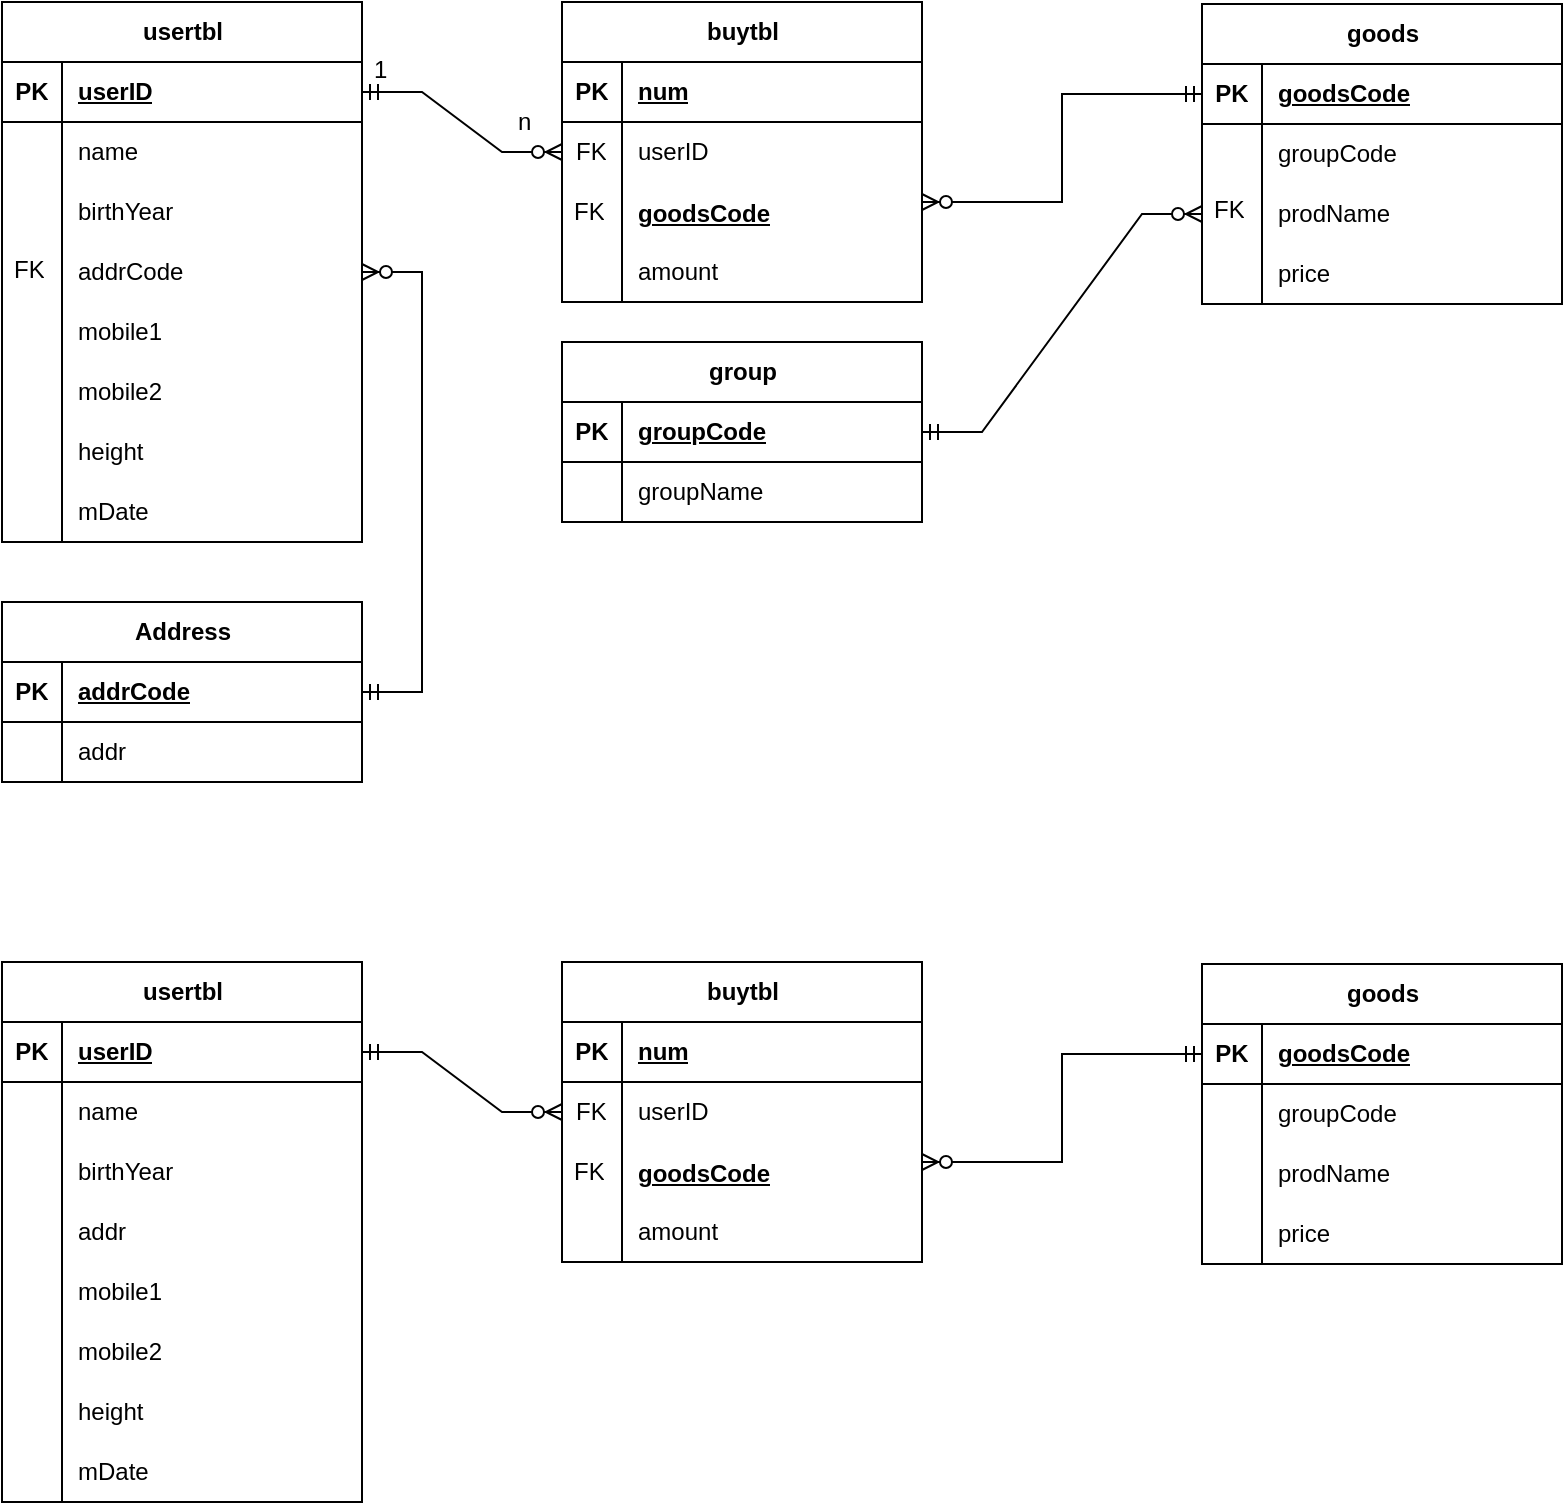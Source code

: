 <mxfile version="21.0.4" type="device"><diagram id="R2lEEEUBdFMjLlhIrx00" name="Page-1"><mxGraphModel dx="1434" dy="731" grid="1" gridSize="10" guides="1" tooltips="1" connect="1" arrows="1" fold="1" page="1" pageScale="1" pageWidth="850" pageHeight="1100" math="0" shadow="0" extFonts="Permanent Marker^https://fonts.googleapis.com/css?family=Permanent+Marker"><root><mxCell id="0"/><mxCell id="1" parent="0"/><mxCell id="kK56X9tcq0M-gQsdjDuc-1" value="usertbl" style="shape=table;startSize=30;container=1;collapsible=1;childLayout=tableLayout;fixedRows=1;rowLines=0;fontStyle=1;align=center;resizeLast=1;html=1;" parent="1" vertex="1"><mxGeometry x="350" y="110" width="180" height="270" as="geometry"/></mxCell><mxCell id="kK56X9tcq0M-gQsdjDuc-2" value="" style="shape=tableRow;horizontal=0;startSize=0;swimlaneHead=0;swimlaneBody=0;fillColor=none;collapsible=0;dropTarget=0;points=[[0,0.5],[1,0.5]];portConstraint=eastwest;top=0;left=0;right=0;bottom=1;" parent="kK56X9tcq0M-gQsdjDuc-1" vertex="1"><mxGeometry y="30" width="180" height="30" as="geometry"/></mxCell><mxCell id="kK56X9tcq0M-gQsdjDuc-3" value="PK" style="shape=partialRectangle;connectable=0;fillColor=none;top=0;left=0;bottom=0;right=0;fontStyle=1;overflow=hidden;whiteSpace=wrap;html=1;" parent="kK56X9tcq0M-gQsdjDuc-2" vertex="1"><mxGeometry width="30" height="30" as="geometry"><mxRectangle width="30" height="30" as="alternateBounds"/></mxGeometry></mxCell><mxCell id="kK56X9tcq0M-gQsdjDuc-4" value="userID" style="shape=partialRectangle;connectable=0;fillColor=none;top=0;left=0;bottom=0;right=0;align=left;spacingLeft=6;fontStyle=5;overflow=hidden;whiteSpace=wrap;html=1;" parent="kK56X9tcq0M-gQsdjDuc-2" vertex="1"><mxGeometry x="30" width="150" height="30" as="geometry"><mxRectangle width="150" height="30" as="alternateBounds"/></mxGeometry></mxCell><mxCell id="kK56X9tcq0M-gQsdjDuc-5" value="" style="shape=tableRow;horizontal=0;startSize=0;swimlaneHead=0;swimlaneBody=0;fillColor=none;collapsible=0;dropTarget=0;points=[[0,0.5],[1,0.5]];portConstraint=eastwest;top=0;left=0;right=0;bottom=0;" parent="kK56X9tcq0M-gQsdjDuc-1" vertex="1"><mxGeometry y="60" width="180" height="30" as="geometry"/></mxCell><mxCell id="kK56X9tcq0M-gQsdjDuc-6" value="" style="shape=partialRectangle;connectable=0;fillColor=none;top=0;left=0;bottom=0;right=0;editable=1;overflow=hidden;whiteSpace=wrap;html=1;" parent="kK56X9tcq0M-gQsdjDuc-5" vertex="1"><mxGeometry width="30" height="30" as="geometry"><mxRectangle width="30" height="30" as="alternateBounds"/></mxGeometry></mxCell><mxCell id="kK56X9tcq0M-gQsdjDuc-7" value="name" style="shape=partialRectangle;connectable=0;fillColor=none;top=0;left=0;bottom=0;right=0;align=left;spacingLeft=6;overflow=hidden;whiteSpace=wrap;html=1;" parent="kK56X9tcq0M-gQsdjDuc-5" vertex="1"><mxGeometry x="30" width="150" height="30" as="geometry"><mxRectangle width="150" height="30" as="alternateBounds"/></mxGeometry></mxCell><mxCell id="kK56X9tcq0M-gQsdjDuc-8" value="" style="shape=tableRow;horizontal=0;startSize=0;swimlaneHead=0;swimlaneBody=0;fillColor=none;collapsible=0;dropTarget=0;points=[[0,0.5],[1,0.5]];portConstraint=eastwest;top=0;left=0;right=0;bottom=0;" parent="kK56X9tcq0M-gQsdjDuc-1" vertex="1"><mxGeometry y="90" width="180" height="30" as="geometry"/></mxCell><mxCell id="kK56X9tcq0M-gQsdjDuc-9" value="" style="shape=partialRectangle;connectable=0;fillColor=none;top=0;left=0;bottom=0;right=0;editable=1;overflow=hidden;whiteSpace=wrap;html=1;" parent="kK56X9tcq0M-gQsdjDuc-8" vertex="1"><mxGeometry width="30" height="30" as="geometry"><mxRectangle width="30" height="30" as="alternateBounds"/></mxGeometry></mxCell><mxCell id="kK56X9tcq0M-gQsdjDuc-10" value="birthYear" style="shape=partialRectangle;connectable=0;fillColor=none;top=0;left=0;bottom=0;right=0;align=left;spacingLeft=6;overflow=hidden;whiteSpace=wrap;html=1;" parent="kK56X9tcq0M-gQsdjDuc-8" vertex="1"><mxGeometry x="30" width="150" height="30" as="geometry"><mxRectangle width="150" height="30" as="alternateBounds"/></mxGeometry></mxCell><mxCell id="kK56X9tcq0M-gQsdjDuc-11" value="" style="shape=tableRow;horizontal=0;startSize=0;swimlaneHead=0;swimlaneBody=0;fillColor=none;collapsible=0;dropTarget=0;points=[[0,0.5],[1,0.5]];portConstraint=eastwest;top=0;left=0;right=0;bottom=0;" parent="kK56X9tcq0M-gQsdjDuc-1" vertex="1"><mxGeometry y="120" width="180" height="30" as="geometry"/></mxCell><mxCell id="kK56X9tcq0M-gQsdjDuc-12" value="" style="shape=partialRectangle;connectable=0;fillColor=none;top=0;left=0;bottom=0;right=0;editable=1;overflow=hidden;whiteSpace=wrap;html=1;" parent="kK56X9tcq0M-gQsdjDuc-11" vertex="1"><mxGeometry width="30" height="30" as="geometry"><mxRectangle width="30" height="30" as="alternateBounds"/></mxGeometry></mxCell><mxCell id="kK56X9tcq0M-gQsdjDuc-13" value="addrCode" style="shape=partialRectangle;connectable=0;fillColor=none;top=0;left=0;bottom=0;right=0;align=left;spacingLeft=6;overflow=hidden;whiteSpace=wrap;html=1;" parent="kK56X9tcq0M-gQsdjDuc-11" vertex="1"><mxGeometry x="30" width="150" height="30" as="geometry"><mxRectangle width="150" height="30" as="alternateBounds"/></mxGeometry></mxCell><mxCell id="kK56X9tcq0M-gQsdjDuc-14" value="" style="shape=tableRow;horizontal=0;startSize=0;swimlaneHead=0;swimlaneBody=0;fillColor=none;collapsible=0;dropTarget=0;points=[[0,0.5],[1,0.5]];portConstraint=eastwest;top=0;left=0;right=0;bottom=0;" parent="kK56X9tcq0M-gQsdjDuc-1" vertex="1"><mxGeometry y="150" width="180" height="30" as="geometry"/></mxCell><mxCell id="kK56X9tcq0M-gQsdjDuc-15" value="" style="shape=partialRectangle;connectable=0;fillColor=none;top=0;left=0;bottom=0;right=0;editable=1;overflow=hidden;whiteSpace=wrap;html=1;" parent="kK56X9tcq0M-gQsdjDuc-14" vertex="1"><mxGeometry width="30" height="30" as="geometry"><mxRectangle width="30" height="30" as="alternateBounds"/></mxGeometry></mxCell><mxCell id="kK56X9tcq0M-gQsdjDuc-16" value="mobile1" style="shape=partialRectangle;connectable=0;fillColor=none;top=0;left=0;bottom=0;right=0;align=left;spacingLeft=6;overflow=hidden;whiteSpace=wrap;html=1;" parent="kK56X9tcq0M-gQsdjDuc-14" vertex="1"><mxGeometry x="30" width="150" height="30" as="geometry"><mxRectangle width="150" height="30" as="alternateBounds"/></mxGeometry></mxCell><mxCell id="kK56X9tcq0M-gQsdjDuc-17" value="" style="shape=tableRow;horizontal=0;startSize=0;swimlaneHead=0;swimlaneBody=0;fillColor=none;collapsible=0;dropTarget=0;points=[[0,0.5],[1,0.5]];portConstraint=eastwest;top=0;left=0;right=0;bottom=0;" parent="kK56X9tcq0M-gQsdjDuc-1" vertex="1"><mxGeometry y="180" width="180" height="30" as="geometry"/></mxCell><mxCell id="kK56X9tcq0M-gQsdjDuc-18" value="" style="shape=partialRectangle;connectable=0;fillColor=none;top=0;left=0;bottom=0;right=0;editable=1;overflow=hidden;whiteSpace=wrap;html=1;" parent="kK56X9tcq0M-gQsdjDuc-17" vertex="1"><mxGeometry width="30" height="30" as="geometry"><mxRectangle width="30" height="30" as="alternateBounds"/></mxGeometry></mxCell><mxCell id="kK56X9tcq0M-gQsdjDuc-19" value="mobile2" style="shape=partialRectangle;connectable=0;fillColor=none;top=0;left=0;bottom=0;right=0;align=left;spacingLeft=6;overflow=hidden;whiteSpace=wrap;html=1;" parent="kK56X9tcq0M-gQsdjDuc-17" vertex="1"><mxGeometry x="30" width="150" height="30" as="geometry"><mxRectangle width="150" height="30" as="alternateBounds"/></mxGeometry></mxCell><mxCell id="kK56X9tcq0M-gQsdjDuc-20" value="" style="shape=tableRow;horizontal=0;startSize=0;swimlaneHead=0;swimlaneBody=0;fillColor=none;collapsible=0;dropTarget=0;points=[[0,0.5],[1,0.5]];portConstraint=eastwest;top=0;left=0;right=0;bottom=0;" parent="kK56X9tcq0M-gQsdjDuc-1" vertex="1"><mxGeometry y="210" width="180" height="30" as="geometry"/></mxCell><mxCell id="kK56X9tcq0M-gQsdjDuc-21" value="" style="shape=partialRectangle;connectable=0;fillColor=none;top=0;left=0;bottom=0;right=0;editable=1;overflow=hidden;whiteSpace=wrap;html=1;" parent="kK56X9tcq0M-gQsdjDuc-20" vertex="1"><mxGeometry width="30" height="30" as="geometry"><mxRectangle width="30" height="30" as="alternateBounds"/></mxGeometry></mxCell><mxCell id="kK56X9tcq0M-gQsdjDuc-22" value="height" style="shape=partialRectangle;connectable=0;fillColor=none;top=0;left=0;bottom=0;right=0;align=left;spacingLeft=6;overflow=hidden;whiteSpace=wrap;html=1;" parent="kK56X9tcq0M-gQsdjDuc-20" vertex="1"><mxGeometry x="30" width="150" height="30" as="geometry"><mxRectangle width="150" height="30" as="alternateBounds"/></mxGeometry></mxCell><mxCell id="kK56X9tcq0M-gQsdjDuc-23" value="" style="shape=tableRow;horizontal=0;startSize=0;swimlaneHead=0;swimlaneBody=0;fillColor=none;collapsible=0;dropTarget=0;points=[[0,0.5],[1,0.5]];portConstraint=eastwest;top=0;left=0;right=0;bottom=0;" parent="kK56X9tcq0M-gQsdjDuc-1" vertex="1"><mxGeometry y="240" width="180" height="30" as="geometry"/></mxCell><mxCell id="kK56X9tcq0M-gQsdjDuc-24" value="" style="shape=partialRectangle;connectable=0;fillColor=none;top=0;left=0;bottom=0;right=0;editable=1;overflow=hidden;whiteSpace=wrap;html=1;" parent="kK56X9tcq0M-gQsdjDuc-23" vertex="1"><mxGeometry width="30" height="30" as="geometry"><mxRectangle width="30" height="30" as="alternateBounds"/></mxGeometry></mxCell><mxCell id="kK56X9tcq0M-gQsdjDuc-25" value="mDate" style="shape=partialRectangle;connectable=0;fillColor=none;top=0;left=0;bottom=0;right=0;align=left;spacingLeft=6;overflow=hidden;whiteSpace=wrap;html=1;" parent="kK56X9tcq0M-gQsdjDuc-23" vertex="1"><mxGeometry x="30" width="150" height="30" as="geometry"><mxRectangle width="150" height="30" as="alternateBounds"/></mxGeometry></mxCell><mxCell id="kK56X9tcq0M-gQsdjDuc-26" value="buytbl" style="shape=table;startSize=30;container=1;collapsible=1;childLayout=tableLayout;fixedRows=1;rowLines=0;fontStyle=1;align=center;resizeLast=1;html=1;" parent="1" vertex="1"><mxGeometry x="630" y="110" width="180" height="150" as="geometry"/></mxCell><mxCell id="kK56X9tcq0M-gQsdjDuc-27" value="" style="shape=tableRow;horizontal=0;startSize=0;swimlaneHead=0;swimlaneBody=0;fillColor=none;collapsible=0;dropTarget=0;points=[[0,0.5],[1,0.5]];portConstraint=eastwest;top=0;left=0;right=0;bottom=1;" parent="kK56X9tcq0M-gQsdjDuc-26" vertex="1"><mxGeometry y="30" width="180" height="30" as="geometry"/></mxCell><mxCell id="kK56X9tcq0M-gQsdjDuc-28" value="PK" style="shape=partialRectangle;connectable=0;fillColor=none;top=0;left=0;bottom=0;right=0;fontStyle=1;overflow=hidden;whiteSpace=wrap;html=1;" parent="kK56X9tcq0M-gQsdjDuc-27" vertex="1"><mxGeometry width="30" height="30" as="geometry"><mxRectangle width="30" height="30" as="alternateBounds"/></mxGeometry></mxCell><mxCell id="kK56X9tcq0M-gQsdjDuc-29" value="num" style="shape=partialRectangle;connectable=0;fillColor=none;top=0;left=0;bottom=0;right=0;align=left;spacingLeft=6;fontStyle=5;overflow=hidden;whiteSpace=wrap;html=1;" parent="kK56X9tcq0M-gQsdjDuc-27" vertex="1"><mxGeometry x="30" width="150" height="30" as="geometry"><mxRectangle width="150" height="30" as="alternateBounds"/></mxGeometry></mxCell><mxCell id="kK56X9tcq0M-gQsdjDuc-30" value="" style="shape=tableRow;horizontal=0;startSize=0;swimlaneHead=0;swimlaneBody=0;fillColor=none;collapsible=0;dropTarget=0;points=[[0,0.5],[1,0.5]];portConstraint=eastwest;top=0;left=0;right=0;bottom=0;" parent="kK56X9tcq0M-gQsdjDuc-26" vertex="1"><mxGeometry y="60" width="180" height="30" as="geometry"/></mxCell><mxCell id="kK56X9tcq0M-gQsdjDuc-31" value="" style="shape=partialRectangle;connectable=0;fillColor=none;top=0;left=0;bottom=0;right=0;editable=1;overflow=hidden;whiteSpace=wrap;html=1;" parent="kK56X9tcq0M-gQsdjDuc-30" vertex="1"><mxGeometry width="30" height="30" as="geometry"><mxRectangle width="30" height="30" as="alternateBounds"/></mxGeometry></mxCell><mxCell id="kK56X9tcq0M-gQsdjDuc-32" value="userID" style="shape=partialRectangle;connectable=0;fillColor=none;top=0;left=0;bottom=0;right=0;align=left;spacingLeft=6;overflow=hidden;whiteSpace=wrap;html=1;" parent="kK56X9tcq0M-gQsdjDuc-30" vertex="1"><mxGeometry x="30" width="150" height="30" as="geometry"><mxRectangle width="150" height="30" as="alternateBounds"/></mxGeometry></mxCell><mxCell id="kK56X9tcq0M-gQsdjDuc-33" value="" style="shape=tableRow;horizontal=0;startSize=0;swimlaneHead=0;swimlaneBody=0;fillColor=none;collapsible=0;dropTarget=0;points=[[0,0.5],[1,0.5]];portConstraint=eastwest;top=0;left=0;right=0;bottom=0;" parent="kK56X9tcq0M-gQsdjDuc-26" vertex="1"><mxGeometry y="90" width="180" height="30" as="geometry"/></mxCell><mxCell id="kK56X9tcq0M-gQsdjDuc-34" value="" style="shape=partialRectangle;connectable=0;fillColor=none;top=0;left=0;bottom=0;right=0;editable=1;overflow=hidden;whiteSpace=wrap;html=1;" parent="kK56X9tcq0M-gQsdjDuc-33" vertex="1"><mxGeometry width="30" height="30" as="geometry"><mxRectangle width="30" height="30" as="alternateBounds"/></mxGeometry></mxCell><mxCell id="kK56X9tcq0M-gQsdjDuc-35" value="" style="shape=partialRectangle;connectable=0;fillColor=none;top=0;left=0;bottom=0;right=0;align=left;spacingLeft=6;overflow=hidden;whiteSpace=wrap;html=1;" parent="kK56X9tcq0M-gQsdjDuc-33" vertex="1"><mxGeometry x="30" width="150" height="30" as="geometry"><mxRectangle width="150" height="30" as="alternateBounds"/></mxGeometry></mxCell><mxCell id="kK56X9tcq0M-gQsdjDuc-42" value="" style="shape=tableRow;horizontal=0;startSize=0;swimlaneHead=0;swimlaneBody=0;fillColor=none;collapsible=0;dropTarget=0;points=[[0,0.5],[1,0.5]];portConstraint=eastwest;top=0;left=0;right=0;bottom=0;" parent="kK56X9tcq0M-gQsdjDuc-26" vertex="1"><mxGeometry y="120" width="180" height="30" as="geometry"/></mxCell><mxCell id="kK56X9tcq0M-gQsdjDuc-43" value="" style="shape=partialRectangle;connectable=0;fillColor=none;top=0;left=0;bottom=0;right=0;editable=1;overflow=hidden;whiteSpace=wrap;html=1;" parent="kK56X9tcq0M-gQsdjDuc-42" vertex="1"><mxGeometry width="30" height="30" as="geometry"><mxRectangle width="30" height="30" as="alternateBounds"/></mxGeometry></mxCell><mxCell id="kK56X9tcq0M-gQsdjDuc-44" value="amount" style="shape=partialRectangle;connectable=0;fillColor=none;top=0;left=0;bottom=0;right=0;align=left;spacingLeft=6;overflow=hidden;whiteSpace=wrap;html=1;" parent="kK56X9tcq0M-gQsdjDuc-42" vertex="1"><mxGeometry x="30" width="150" height="30" as="geometry"><mxRectangle width="150" height="30" as="alternateBounds"/></mxGeometry></mxCell><mxCell id="kK56X9tcq0M-gQsdjDuc-46" value="FK" style="text;strokeColor=none;fillColor=none;spacingLeft=4;spacingRight=4;overflow=hidden;rotatable=0;points=[[0,0.5],[1,0.5]];portConstraint=eastwest;fontSize=12;whiteSpace=wrap;html=1;" parent="1" vertex="1"><mxGeometry x="631" y="171" width="30" height="30" as="geometry"/></mxCell><mxCell id="kK56X9tcq0M-gQsdjDuc-47" value="" style="edgeStyle=entityRelationEdgeStyle;fontSize=12;html=1;endArrow=ERzeroToMany;startArrow=ERmandOne;rounded=0;exitX=1;exitY=0.5;exitDx=0;exitDy=0;entryX=0;entryY=0.5;entryDx=0;entryDy=0;" parent="1" source="kK56X9tcq0M-gQsdjDuc-2" target="kK56X9tcq0M-gQsdjDuc-30" edge="1"><mxGeometry width="100" height="100" relative="1" as="geometry"><mxPoint x="640" y="440" as="sourcePoint"/><mxPoint x="740" y="340" as="targetPoint"/></mxGeometry></mxCell><mxCell id="kK56X9tcq0M-gQsdjDuc-48" value="1" style="text;strokeColor=none;fillColor=none;spacingLeft=4;spacingRight=4;overflow=hidden;rotatable=0;points=[[0,0.5],[1,0.5]];portConstraint=eastwest;fontSize=12;whiteSpace=wrap;html=1;" parent="1" vertex="1"><mxGeometry x="530" y="130" width="40" height="30" as="geometry"/></mxCell><mxCell id="kK56X9tcq0M-gQsdjDuc-49" value="n" style="text;strokeColor=none;fillColor=none;spacingLeft=4;spacingRight=4;overflow=hidden;rotatable=0;points=[[0,0.5],[1,0.5]];portConstraint=eastwest;fontSize=12;whiteSpace=wrap;html=1;" parent="1" vertex="1"><mxGeometry x="602" y="156" width="23" height="34" as="geometry"/></mxCell><mxCell id="kK56X9tcq0M-gQsdjDuc-53" value="goods" style="shape=table;startSize=30;container=1;collapsible=1;childLayout=tableLayout;fixedRows=1;rowLines=0;fontStyle=1;align=center;resizeLast=1;html=1;" parent="1" vertex="1"><mxGeometry x="950" y="111" width="180" height="150" as="geometry"/></mxCell><mxCell id="kK56X9tcq0M-gQsdjDuc-54" value="" style="shape=tableRow;horizontal=0;startSize=0;swimlaneHead=0;swimlaneBody=0;fillColor=none;collapsible=0;dropTarget=0;points=[[0,0.5],[1,0.5]];portConstraint=eastwest;top=0;left=0;right=0;bottom=1;" parent="kK56X9tcq0M-gQsdjDuc-53" vertex="1"><mxGeometry y="30" width="180" height="30" as="geometry"/></mxCell><mxCell id="kK56X9tcq0M-gQsdjDuc-55" value="PK" style="shape=partialRectangle;connectable=0;fillColor=none;top=0;left=0;bottom=0;right=0;fontStyle=1;overflow=hidden;whiteSpace=wrap;html=1;" parent="kK56X9tcq0M-gQsdjDuc-54" vertex="1"><mxGeometry width="30" height="30" as="geometry"><mxRectangle width="30" height="30" as="alternateBounds"/></mxGeometry></mxCell><mxCell id="kK56X9tcq0M-gQsdjDuc-56" value="goodsCode" style="shape=partialRectangle;connectable=0;fillColor=none;top=0;left=0;bottom=0;right=0;align=left;spacingLeft=6;fontStyle=5;overflow=hidden;whiteSpace=wrap;html=1;" parent="kK56X9tcq0M-gQsdjDuc-54" vertex="1"><mxGeometry x="30" width="150" height="30" as="geometry"><mxRectangle width="150" height="30" as="alternateBounds"/></mxGeometry></mxCell><mxCell id="kK56X9tcq0M-gQsdjDuc-57" value="" style="shape=tableRow;horizontal=0;startSize=0;swimlaneHead=0;swimlaneBody=0;fillColor=none;collapsible=0;dropTarget=0;points=[[0,0.5],[1,0.5]];portConstraint=eastwest;top=0;left=0;right=0;bottom=0;" parent="kK56X9tcq0M-gQsdjDuc-53" vertex="1"><mxGeometry y="60" width="180" height="30" as="geometry"/></mxCell><mxCell id="kK56X9tcq0M-gQsdjDuc-58" value="" style="shape=partialRectangle;connectable=0;fillColor=none;top=0;left=0;bottom=0;right=0;editable=1;overflow=hidden;whiteSpace=wrap;html=1;" parent="kK56X9tcq0M-gQsdjDuc-57" vertex="1"><mxGeometry width="30" height="30" as="geometry"><mxRectangle width="30" height="30" as="alternateBounds"/></mxGeometry></mxCell><mxCell id="kK56X9tcq0M-gQsdjDuc-59" value="groupCode" style="shape=partialRectangle;connectable=0;fillColor=none;top=0;left=0;bottom=0;right=0;align=left;spacingLeft=6;overflow=hidden;whiteSpace=wrap;html=1;" parent="kK56X9tcq0M-gQsdjDuc-57" vertex="1"><mxGeometry x="30" width="150" height="30" as="geometry"><mxRectangle width="150" height="30" as="alternateBounds"/></mxGeometry></mxCell><mxCell id="kK56X9tcq0M-gQsdjDuc-60" value="" style="shape=tableRow;horizontal=0;startSize=0;swimlaneHead=0;swimlaneBody=0;fillColor=none;collapsible=0;dropTarget=0;points=[[0,0.5],[1,0.5]];portConstraint=eastwest;top=0;left=0;right=0;bottom=0;" parent="kK56X9tcq0M-gQsdjDuc-53" vertex="1"><mxGeometry y="90" width="180" height="30" as="geometry"/></mxCell><mxCell id="kK56X9tcq0M-gQsdjDuc-61" value="" style="shape=partialRectangle;connectable=0;fillColor=none;top=0;left=0;bottom=0;right=0;editable=1;overflow=hidden;whiteSpace=wrap;html=1;" parent="kK56X9tcq0M-gQsdjDuc-60" vertex="1"><mxGeometry width="30" height="30" as="geometry"><mxRectangle width="30" height="30" as="alternateBounds"/></mxGeometry></mxCell><mxCell id="kK56X9tcq0M-gQsdjDuc-62" value="prodName" style="shape=partialRectangle;connectable=0;fillColor=none;top=0;left=0;bottom=0;right=0;align=left;spacingLeft=6;overflow=hidden;whiteSpace=wrap;html=1;" parent="kK56X9tcq0M-gQsdjDuc-60" vertex="1"><mxGeometry x="30" width="150" height="30" as="geometry"><mxRectangle width="150" height="30" as="alternateBounds"/></mxGeometry></mxCell><mxCell id="kK56X9tcq0M-gQsdjDuc-63" value="" style="shape=tableRow;horizontal=0;startSize=0;swimlaneHead=0;swimlaneBody=0;fillColor=none;collapsible=0;dropTarget=0;points=[[0,0.5],[1,0.5]];portConstraint=eastwest;top=0;left=0;right=0;bottom=0;" parent="kK56X9tcq0M-gQsdjDuc-53" vertex="1"><mxGeometry y="120" width="180" height="30" as="geometry"/></mxCell><mxCell id="kK56X9tcq0M-gQsdjDuc-64" value="" style="shape=partialRectangle;connectable=0;fillColor=none;top=0;left=0;bottom=0;right=0;editable=1;overflow=hidden;whiteSpace=wrap;html=1;" parent="kK56X9tcq0M-gQsdjDuc-63" vertex="1"><mxGeometry width="30" height="30" as="geometry"><mxRectangle width="30" height="30" as="alternateBounds"/></mxGeometry></mxCell><mxCell id="kK56X9tcq0M-gQsdjDuc-65" value="price" style="shape=partialRectangle;connectable=0;fillColor=none;top=0;left=0;bottom=0;right=0;align=left;spacingLeft=6;overflow=hidden;whiteSpace=wrap;html=1;" parent="kK56X9tcq0M-gQsdjDuc-63" vertex="1"><mxGeometry x="30" width="150" height="30" as="geometry"><mxRectangle width="150" height="30" as="alternateBounds"/></mxGeometry></mxCell><mxCell id="kK56X9tcq0M-gQsdjDuc-66" value="goodsCode" style="shape=partialRectangle;connectable=0;fillColor=none;top=0;left=0;bottom=0;right=0;align=left;spacingLeft=6;fontStyle=5;overflow=hidden;whiteSpace=wrap;html=1;" parent="1" vertex="1"><mxGeometry x="660" y="201" width="150" height="30" as="geometry"><mxRectangle width="150" height="30" as="alternateBounds"/></mxGeometry></mxCell><mxCell id="kK56X9tcq0M-gQsdjDuc-67" value="FK" style="text;strokeColor=none;fillColor=none;spacingLeft=4;spacingRight=4;overflow=hidden;rotatable=0;points=[[0,0.5],[1,0.5]];portConstraint=eastwest;fontSize=12;whiteSpace=wrap;html=1;" parent="1" vertex="1"><mxGeometry x="630" y="201" width="30" height="30" as="geometry"/></mxCell><mxCell id="kK56X9tcq0M-gQsdjDuc-70" value="" style="edgeStyle=elbowEdgeStyle;fontSize=12;html=1;endArrow=ERzeroToMany;startArrow=ERmandOne;rounded=0;exitX=0;exitY=0.5;exitDx=0;exitDy=0;" parent="1" source="kK56X9tcq0M-gQsdjDuc-54" edge="1"><mxGeometry width="100" height="100" relative="1" as="geometry"><mxPoint x="730" y="380" as="sourcePoint"/><mxPoint x="810" y="210" as="targetPoint"/></mxGeometry></mxCell><mxCell id="kK56X9tcq0M-gQsdjDuc-71" value="group" style="shape=table;startSize=30;container=1;collapsible=1;childLayout=tableLayout;fixedRows=1;rowLines=0;fontStyle=1;align=center;resizeLast=1;html=1;" parent="1" vertex="1"><mxGeometry x="630" y="280" width="180" height="90" as="geometry"/></mxCell><mxCell id="kK56X9tcq0M-gQsdjDuc-72" value="" style="shape=tableRow;horizontal=0;startSize=0;swimlaneHead=0;swimlaneBody=0;fillColor=none;collapsible=0;dropTarget=0;points=[[0,0.5],[1,0.5]];portConstraint=eastwest;top=0;left=0;right=0;bottom=1;" parent="kK56X9tcq0M-gQsdjDuc-71" vertex="1"><mxGeometry y="30" width="180" height="30" as="geometry"/></mxCell><mxCell id="kK56X9tcq0M-gQsdjDuc-73" value="PK" style="shape=partialRectangle;connectable=0;fillColor=none;top=0;left=0;bottom=0;right=0;fontStyle=1;overflow=hidden;whiteSpace=wrap;html=1;" parent="kK56X9tcq0M-gQsdjDuc-72" vertex="1"><mxGeometry width="30" height="30" as="geometry"><mxRectangle width="30" height="30" as="alternateBounds"/></mxGeometry></mxCell><mxCell id="kK56X9tcq0M-gQsdjDuc-74" value="groupCode" style="shape=partialRectangle;connectable=0;fillColor=none;top=0;left=0;bottom=0;right=0;align=left;spacingLeft=6;fontStyle=5;overflow=hidden;whiteSpace=wrap;html=1;" parent="kK56X9tcq0M-gQsdjDuc-72" vertex="1"><mxGeometry x="30" width="150" height="30" as="geometry"><mxRectangle width="150" height="30" as="alternateBounds"/></mxGeometry></mxCell><mxCell id="kK56X9tcq0M-gQsdjDuc-75" value="" style="shape=tableRow;horizontal=0;startSize=0;swimlaneHead=0;swimlaneBody=0;fillColor=none;collapsible=0;dropTarget=0;points=[[0,0.5],[1,0.5]];portConstraint=eastwest;top=0;left=0;right=0;bottom=0;" parent="kK56X9tcq0M-gQsdjDuc-71" vertex="1"><mxGeometry y="60" width="180" height="30" as="geometry"/></mxCell><mxCell id="kK56X9tcq0M-gQsdjDuc-76" value="" style="shape=partialRectangle;connectable=0;fillColor=none;top=0;left=0;bottom=0;right=0;editable=1;overflow=hidden;whiteSpace=wrap;html=1;" parent="kK56X9tcq0M-gQsdjDuc-75" vertex="1"><mxGeometry width="30" height="30" as="geometry"><mxRectangle width="30" height="30" as="alternateBounds"/></mxGeometry></mxCell><mxCell id="kK56X9tcq0M-gQsdjDuc-77" value="groupName" style="shape=partialRectangle;connectable=0;fillColor=none;top=0;left=0;bottom=0;right=0;align=left;spacingLeft=6;overflow=hidden;whiteSpace=wrap;html=1;" parent="kK56X9tcq0M-gQsdjDuc-75" vertex="1"><mxGeometry x="30" width="150" height="30" as="geometry"><mxRectangle width="150" height="30" as="alternateBounds"/></mxGeometry></mxCell><mxCell id="kK56X9tcq0M-gQsdjDuc-86" value="" style="edgeStyle=entityRelationEdgeStyle;fontSize=12;html=1;endArrow=ERzeroToMany;startArrow=ERmandOne;rounded=0;" parent="1" source="kK56X9tcq0M-gQsdjDuc-72" target="kK56X9tcq0M-gQsdjDuc-60" edge="1"><mxGeometry width="100" height="100" relative="1" as="geometry"><mxPoint x="810" y="330" as="sourcePoint"/><mxPoint x="910" y="230" as="targetPoint"/></mxGeometry></mxCell><mxCell id="kK56X9tcq0M-gQsdjDuc-87" value="FK" style="text;strokeColor=none;fillColor=none;spacingLeft=4;spacingRight=4;overflow=hidden;rotatable=0;points=[[0,0.5],[1,0.5]];portConstraint=eastwest;fontSize=12;whiteSpace=wrap;html=1;" parent="1" vertex="1"><mxGeometry x="950" y="200" width="30" height="30" as="geometry"/></mxCell><mxCell id="kK56X9tcq0M-gQsdjDuc-88" value="Address" style="shape=table;startSize=30;container=1;collapsible=1;childLayout=tableLayout;fixedRows=1;rowLines=0;fontStyle=1;align=center;resizeLast=1;html=1;" parent="1" vertex="1"><mxGeometry x="350" y="410" width="180" height="90" as="geometry"/></mxCell><mxCell id="kK56X9tcq0M-gQsdjDuc-89" value="" style="shape=tableRow;horizontal=0;startSize=0;swimlaneHead=0;swimlaneBody=0;fillColor=none;collapsible=0;dropTarget=0;points=[[0,0.5],[1,0.5]];portConstraint=eastwest;top=0;left=0;right=0;bottom=1;" parent="kK56X9tcq0M-gQsdjDuc-88" vertex="1"><mxGeometry y="30" width="180" height="30" as="geometry"/></mxCell><mxCell id="kK56X9tcq0M-gQsdjDuc-90" value="PK" style="shape=partialRectangle;connectable=0;fillColor=none;top=0;left=0;bottom=0;right=0;fontStyle=1;overflow=hidden;whiteSpace=wrap;html=1;" parent="kK56X9tcq0M-gQsdjDuc-89" vertex="1"><mxGeometry width="30" height="30" as="geometry"><mxRectangle width="30" height="30" as="alternateBounds"/></mxGeometry></mxCell><mxCell id="kK56X9tcq0M-gQsdjDuc-91" value="addrCode" style="shape=partialRectangle;connectable=0;fillColor=none;top=0;left=0;bottom=0;right=0;align=left;spacingLeft=6;fontStyle=5;overflow=hidden;whiteSpace=wrap;html=1;" parent="kK56X9tcq0M-gQsdjDuc-89" vertex="1"><mxGeometry x="30" width="150" height="30" as="geometry"><mxRectangle width="150" height="30" as="alternateBounds"/></mxGeometry></mxCell><mxCell id="kK56X9tcq0M-gQsdjDuc-92" value="" style="shape=tableRow;horizontal=0;startSize=0;swimlaneHead=0;swimlaneBody=0;fillColor=none;collapsible=0;dropTarget=0;points=[[0,0.5],[1,0.5]];portConstraint=eastwest;top=0;left=0;right=0;bottom=0;" parent="kK56X9tcq0M-gQsdjDuc-88" vertex="1"><mxGeometry y="60" width="180" height="30" as="geometry"/></mxCell><mxCell id="kK56X9tcq0M-gQsdjDuc-93" value="" style="shape=partialRectangle;connectable=0;fillColor=none;top=0;left=0;bottom=0;right=0;editable=1;overflow=hidden;whiteSpace=wrap;html=1;" parent="kK56X9tcq0M-gQsdjDuc-92" vertex="1"><mxGeometry width="30" height="30" as="geometry"><mxRectangle width="30" height="30" as="alternateBounds"/></mxGeometry></mxCell><mxCell id="kK56X9tcq0M-gQsdjDuc-94" value="addr" style="shape=partialRectangle;connectable=0;fillColor=none;top=0;left=0;bottom=0;right=0;align=left;spacingLeft=6;overflow=hidden;whiteSpace=wrap;html=1;" parent="kK56X9tcq0M-gQsdjDuc-92" vertex="1"><mxGeometry x="30" width="150" height="30" as="geometry"><mxRectangle width="150" height="30" as="alternateBounds"/></mxGeometry></mxCell><mxCell id="kK56X9tcq0M-gQsdjDuc-101" value="FK" style="text;strokeColor=none;fillColor=none;spacingLeft=4;spacingRight=4;overflow=hidden;rotatable=0;points=[[0,0.5],[1,0.5]];portConstraint=eastwest;fontSize=12;whiteSpace=wrap;html=1;" parent="1" vertex="1"><mxGeometry x="350" y="230" width="30" height="30" as="geometry"/></mxCell><mxCell id="kK56X9tcq0M-gQsdjDuc-102" value="" style="edgeStyle=entityRelationEdgeStyle;fontSize=12;html=1;endArrow=ERzeroToMany;startArrow=ERmandOne;rounded=0;entryX=1;entryY=0.5;entryDx=0;entryDy=0;exitX=1;exitY=0.5;exitDx=0;exitDy=0;" parent="1" source="kK56X9tcq0M-gQsdjDuc-89" target="kK56X9tcq0M-gQsdjDuc-11" edge="1"><mxGeometry width="100" height="100" relative="1" as="geometry"><mxPoint x="530" y="460" as="sourcePoint"/><mxPoint x="670" y="360" as="targetPoint"/></mxGeometry></mxCell><mxCell id="uv3-oHGftNv-Kr0pjWRy-1" value="usertbl" style="shape=table;startSize=30;container=1;collapsible=1;childLayout=tableLayout;fixedRows=1;rowLines=0;fontStyle=1;align=center;resizeLast=1;html=1;" vertex="1" parent="1"><mxGeometry x="350" y="590" width="180" height="270" as="geometry"/></mxCell><mxCell id="uv3-oHGftNv-Kr0pjWRy-2" value="" style="shape=tableRow;horizontal=0;startSize=0;swimlaneHead=0;swimlaneBody=0;fillColor=none;collapsible=0;dropTarget=0;points=[[0,0.5],[1,0.5]];portConstraint=eastwest;top=0;left=0;right=0;bottom=1;" vertex="1" parent="uv3-oHGftNv-Kr0pjWRy-1"><mxGeometry y="30" width="180" height="30" as="geometry"/></mxCell><mxCell id="uv3-oHGftNv-Kr0pjWRy-3" value="PK" style="shape=partialRectangle;connectable=0;fillColor=none;top=0;left=0;bottom=0;right=0;fontStyle=1;overflow=hidden;whiteSpace=wrap;html=1;" vertex="1" parent="uv3-oHGftNv-Kr0pjWRy-2"><mxGeometry width="30" height="30" as="geometry"><mxRectangle width="30" height="30" as="alternateBounds"/></mxGeometry></mxCell><mxCell id="uv3-oHGftNv-Kr0pjWRy-4" value="userID" style="shape=partialRectangle;connectable=0;fillColor=none;top=0;left=0;bottom=0;right=0;align=left;spacingLeft=6;fontStyle=5;overflow=hidden;whiteSpace=wrap;html=1;" vertex="1" parent="uv3-oHGftNv-Kr0pjWRy-2"><mxGeometry x="30" width="150" height="30" as="geometry"><mxRectangle width="150" height="30" as="alternateBounds"/></mxGeometry></mxCell><mxCell id="uv3-oHGftNv-Kr0pjWRy-5" value="" style="shape=tableRow;horizontal=0;startSize=0;swimlaneHead=0;swimlaneBody=0;fillColor=none;collapsible=0;dropTarget=0;points=[[0,0.5],[1,0.5]];portConstraint=eastwest;top=0;left=0;right=0;bottom=0;" vertex="1" parent="uv3-oHGftNv-Kr0pjWRy-1"><mxGeometry y="60" width="180" height="30" as="geometry"/></mxCell><mxCell id="uv3-oHGftNv-Kr0pjWRy-6" value="" style="shape=partialRectangle;connectable=0;fillColor=none;top=0;left=0;bottom=0;right=0;editable=1;overflow=hidden;whiteSpace=wrap;html=1;" vertex="1" parent="uv3-oHGftNv-Kr0pjWRy-5"><mxGeometry width="30" height="30" as="geometry"><mxRectangle width="30" height="30" as="alternateBounds"/></mxGeometry></mxCell><mxCell id="uv3-oHGftNv-Kr0pjWRy-7" value="name" style="shape=partialRectangle;connectable=0;fillColor=none;top=0;left=0;bottom=0;right=0;align=left;spacingLeft=6;overflow=hidden;whiteSpace=wrap;html=1;" vertex="1" parent="uv3-oHGftNv-Kr0pjWRy-5"><mxGeometry x="30" width="150" height="30" as="geometry"><mxRectangle width="150" height="30" as="alternateBounds"/></mxGeometry></mxCell><mxCell id="uv3-oHGftNv-Kr0pjWRy-8" value="" style="shape=tableRow;horizontal=0;startSize=0;swimlaneHead=0;swimlaneBody=0;fillColor=none;collapsible=0;dropTarget=0;points=[[0,0.5],[1,0.5]];portConstraint=eastwest;top=0;left=0;right=0;bottom=0;" vertex="1" parent="uv3-oHGftNv-Kr0pjWRy-1"><mxGeometry y="90" width="180" height="30" as="geometry"/></mxCell><mxCell id="uv3-oHGftNv-Kr0pjWRy-9" value="" style="shape=partialRectangle;connectable=0;fillColor=none;top=0;left=0;bottom=0;right=0;editable=1;overflow=hidden;whiteSpace=wrap;html=1;" vertex="1" parent="uv3-oHGftNv-Kr0pjWRy-8"><mxGeometry width="30" height="30" as="geometry"><mxRectangle width="30" height="30" as="alternateBounds"/></mxGeometry></mxCell><mxCell id="uv3-oHGftNv-Kr0pjWRy-10" value="birthYear" style="shape=partialRectangle;connectable=0;fillColor=none;top=0;left=0;bottom=0;right=0;align=left;spacingLeft=6;overflow=hidden;whiteSpace=wrap;html=1;" vertex="1" parent="uv3-oHGftNv-Kr0pjWRy-8"><mxGeometry x="30" width="150" height="30" as="geometry"><mxRectangle width="150" height="30" as="alternateBounds"/></mxGeometry></mxCell><mxCell id="uv3-oHGftNv-Kr0pjWRy-11" value="" style="shape=tableRow;horizontal=0;startSize=0;swimlaneHead=0;swimlaneBody=0;fillColor=none;collapsible=0;dropTarget=0;points=[[0,0.5],[1,0.5]];portConstraint=eastwest;top=0;left=0;right=0;bottom=0;" vertex="1" parent="uv3-oHGftNv-Kr0pjWRy-1"><mxGeometry y="120" width="180" height="30" as="geometry"/></mxCell><mxCell id="uv3-oHGftNv-Kr0pjWRy-12" value="" style="shape=partialRectangle;connectable=0;fillColor=none;top=0;left=0;bottom=0;right=0;editable=1;overflow=hidden;whiteSpace=wrap;html=1;" vertex="1" parent="uv3-oHGftNv-Kr0pjWRy-11"><mxGeometry width="30" height="30" as="geometry"><mxRectangle width="30" height="30" as="alternateBounds"/></mxGeometry></mxCell><mxCell id="uv3-oHGftNv-Kr0pjWRy-13" value="addr" style="shape=partialRectangle;connectable=0;fillColor=none;top=0;left=0;bottom=0;right=0;align=left;spacingLeft=6;overflow=hidden;whiteSpace=wrap;html=1;" vertex="1" parent="uv3-oHGftNv-Kr0pjWRy-11"><mxGeometry x="30" width="150" height="30" as="geometry"><mxRectangle width="150" height="30" as="alternateBounds"/></mxGeometry></mxCell><mxCell id="uv3-oHGftNv-Kr0pjWRy-14" value="" style="shape=tableRow;horizontal=0;startSize=0;swimlaneHead=0;swimlaneBody=0;fillColor=none;collapsible=0;dropTarget=0;points=[[0,0.5],[1,0.5]];portConstraint=eastwest;top=0;left=0;right=0;bottom=0;" vertex="1" parent="uv3-oHGftNv-Kr0pjWRy-1"><mxGeometry y="150" width="180" height="30" as="geometry"/></mxCell><mxCell id="uv3-oHGftNv-Kr0pjWRy-15" value="" style="shape=partialRectangle;connectable=0;fillColor=none;top=0;left=0;bottom=0;right=0;editable=1;overflow=hidden;whiteSpace=wrap;html=1;" vertex="1" parent="uv3-oHGftNv-Kr0pjWRy-14"><mxGeometry width="30" height="30" as="geometry"><mxRectangle width="30" height="30" as="alternateBounds"/></mxGeometry></mxCell><mxCell id="uv3-oHGftNv-Kr0pjWRy-16" value="mobile1" style="shape=partialRectangle;connectable=0;fillColor=none;top=0;left=0;bottom=0;right=0;align=left;spacingLeft=6;overflow=hidden;whiteSpace=wrap;html=1;" vertex="1" parent="uv3-oHGftNv-Kr0pjWRy-14"><mxGeometry x="30" width="150" height="30" as="geometry"><mxRectangle width="150" height="30" as="alternateBounds"/></mxGeometry></mxCell><mxCell id="uv3-oHGftNv-Kr0pjWRy-17" value="" style="shape=tableRow;horizontal=0;startSize=0;swimlaneHead=0;swimlaneBody=0;fillColor=none;collapsible=0;dropTarget=0;points=[[0,0.5],[1,0.5]];portConstraint=eastwest;top=0;left=0;right=0;bottom=0;" vertex="1" parent="uv3-oHGftNv-Kr0pjWRy-1"><mxGeometry y="180" width="180" height="30" as="geometry"/></mxCell><mxCell id="uv3-oHGftNv-Kr0pjWRy-18" value="" style="shape=partialRectangle;connectable=0;fillColor=none;top=0;left=0;bottom=0;right=0;editable=1;overflow=hidden;whiteSpace=wrap;html=1;" vertex="1" parent="uv3-oHGftNv-Kr0pjWRy-17"><mxGeometry width="30" height="30" as="geometry"><mxRectangle width="30" height="30" as="alternateBounds"/></mxGeometry></mxCell><mxCell id="uv3-oHGftNv-Kr0pjWRy-19" value="mobile2" style="shape=partialRectangle;connectable=0;fillColor=none;top=0;left=0;bottom=0;right=0;align=left;spacingLeft=6;overflow=hidden;whiteSpace=wrap;html=1;" vertex="1" parent="uv3-oHGftNv-Kr0pjWRy-17"><mxGeometry x="30" width="150" height="30" as="geometry"><mxRectangle width="150" height="30" as="alternateBounds"/></mxGeometry></mxCell><mxCell id="uv3-oHGftNv-Kr0pjWRy-20" value="" style="shape=tableRow;horizontal=0;startSize=0;swimlaneHead=0;swimlaneBody=0;fillColor=none;collapsible=0;dropTarget=0;points=[[0,0.5],[1,0.5]];portConstraint=eastwest;top=0;left=0;right=0;bottom=0;" vertex="1" parent="uv3-oHGftNv-Kr0pjWRy-1"><mxGeometry y="210" width="180" height="30" as="geometry"/></mxCell><mxCell id="uv3-oHGftNv-Kr0pjWRy-21" value="" style="shape=partialRectangle;connectable=0;fillColor=none;top=0;left=0;bottom=0;right=0;editable=1;overflow=hidden;whiteSpace=wrap;html=1;" vertex="1" parent="uv3-oHGftNv-Kr0pjWRy-20"><mxGeometry width="30" height="30" as="geometry"><mxRectangle width="30" height="30" as="alternateBounds"/></mxGeometry></mxCell><mxCell id="uv3-oHGftNv-Kr0pjWRy-22" value="height" style="shape=partialRectangle;connectable=0;fillColor=none;top=0;left=0;bottom=0;right=0;align=left;spacingLeft=6;overflow=hidden;whiteSpace=wrap;html=1;" vertex="1" parent="uv3-oHGftNv-Kr0pjWRy-20"><mxGeometry x="30" width="150" height="30" as="geometry"><mxRectangle width="150" height="30" as="alternateBounds"/></mxGeometry></mxCell><mxCell id="uv3-oHGftNv-Kr0pjWRy-23" value="" style="shape=tableRow;horizontal=0;startSize=0;swimlaneHead=0;swimlaneBody=0;fillColor=none;collapsible=0;dropTarget=0;points=[[0,0.5],[1,0.5]];portConstraint=eastwest;top=0;left=0;right=0;bottom=0;" vertex="1" parent="uv3-oHGftNv-Kr0pjWRy-1"><mxGeometry y="240" width="180" height="30" as="geometry"/></mxCell><mxCell id="uv3-oHGftNv-Kr0pjWRy-24" value="" style="shape=partialRectangle;connectable=0;fillColor=none;top=0;left=0;bottom=0;right=0;editable=1;overflow=hidden;whiteSpace=wrap;html=1;" vertex="1" parent="uv3-oHGftNv-Kr0pjWRy-23"><mxGeometry width="30" height="30" as="geometry"><mxRectangle width="30" height="30" as="alternateBounds"/></mxGeometry></mxCell><mxCell id="uv3-oHGftNv-Kr0pjWRy-25" value="mDate" style="shape=partialRectangle;connectable=0;fillColor=none;top=0;left=0;bottom=0;right=0;align=left;spacingLeft=6;overflow=hidden;whiteSpace=wrap;html=1;" vertex="1" parent="uv3-oHGftNv-Kr0pjWRy-23"><mxGeometry x="30" width="150" height="30" as="geometry"><mxRectangle width="150" height="30" as="alternateBounds"/></mxGeometry></mxCell><mxCell id="uv3-oHGftNv-Kr0pjWRy-26" value="buytbl" style="shape=table;startSize=30;container=1;collapsible=1;childLayout=tableLayout;fixedRows=1;rowLines=0;fontStyle=1;align=center;resizeLast=1;html=1;" vertex="1" parent="1"><mxGeometry x="630" y="590" width="180" height="150" as="geometry"/></mxCell><mxCell id="uv3-oHGftNv-Kr0pjWRy-27" value="" style="shape=tableRow;horizontal=0;startSize=0;swimlaneHead=0;swimlaneBody=0;fillColor=none;collapsible=0;dropTarget=0;points=[[0,0.5],[1,0.5]];portConstraint=eastwest;top=0;left=0;right=0;bottom=1;" vertex="1" parent="uv3-oHGftNv-Kr0pjWRy-26"><mxGeometry y="30" width="180" height="30" as="geometry"/></mxCell><mxCell id="uv3-oHGftNv-Kr0pjWRy-28" value="PK" style="shape=partialRectangle;connectable=0;fillColor=none;top=0;left=0;bottom=0;right=0;fontStyle=1;overflow=hidden;whiteSpace=wrap;html=1;" vertex="1" parent="uv3-oHGftNv-Kr0pjWRy-27"><mxGeometry width="30" height="30" as="geometry"><mxRectangle width="30" height="30" as="alternateBounds"/></mxGeometry></mxCell><mxCell id="uv3-oHGftNv-Kr0pjWRy-29" value="num" style="shape=partialRectangle;connectable=0;fillColor=none;top=0;left=0;bottom=0;right=0;align=left;spacingLeft=6;fontStyle=5;overflow=hidden;whiteSpace=wrap;html=1;" vertex="1" parent="uv3-oHGftNv-Kr0pjWRy-27"><mxGeometry x="30" width="150" height="30" as="geometry"><mxRectangle width="150" height="30" as="alternateBounds"/></mxGeometry></mxCell><mxCell id="uv3-oHGftNv-Kr0pjWRy-30" value="" style="shape=tableRow;horizontal=0;startSize=0;swimlaneHead=0;swimlaneBody=0;fillColor=none;collapsible=0;dropTarget=0;points=[[0,0.5],[1,0.5]];portConstraint=eastwest;top=0;left=0;right=0;bottom=0;" vertex="1" parent="uv3-oHGftNv-Kr0pjWRy-26"><mxGeometry y="60" width="180" height="30" as="geometry"/></mxCell><mxCell id="uv3-oHGftNv-Kr0pjWRy-31" value="" style="shape=partialRectangle;connectable=0;fillColor=none;top=0;left=0;bottom=0;right=0;editable=1;overflow=hidden;whiteSpace=wrap;html=1;" vertex="1" parent="uv3-oHGftNv-Kr0pjWRy-30"><mxGeometry width="30" height="30" as="geometry"><mxRectangle width="30" height="30" as="alternateBounds"/></mxGeometry></mxCell><mxCell id="uv3-oHGftNv-Kr0pjWRy-32" value="userID" style="shape=partialRectangle;connectable=0;fillColor=none;top=0;left=0;bottom=0;right=0;align=left;spacingLeft=6;overflow=hidden;whiteSpace=wrap;html=1;" vertex="1" parent="uv3-oHGftNv-Kr0pjWRy-30"><mxGeometry x="30" width="150" height="30" as="geometry"><mxRectangle width="150" height="30" as="alternateBounds"/></mxGeometry></mxCell><mxCell id="uv3-oHGftNv-Kr0pjWRy-33" value="" style="shape=tableRow;horizontal=0;startSize=0;swimlaneHead=0;swimlaneBody=0;fillColor=none;collapsible=0;dropTarget=0;points=[[0,0.5],[1,0.5]];portConstraint=eastwest;top=0;left=0;right=0;bottom=0;" vertex="1" parent="uv3-oHGftNv-Kr0pjWRy-26"><mxGeometry y="90" width="180" height="30" as="geometry"/></mxCell><mxCell id="uv3-oHGftNv-Kr0pjWRy-34" value="" style="shape=partialRectangle;connectable=0;fillColor=none;top=0;left=0;bottom=0;right=0;editable=1;overflow=hidden;whiteSpace=wrap;html=1;" vertex="1" parent="uv3-oHGftNv-Kr0pjWRy-33"><mxGeometry width="30" height="30" as="geometry"><mxRectangle width="30" height="30" as="alternateBounds"/></mxGeometry></mxCell><mxCell id="uv3-oHGftNv-Kr0pjWRy-35" value="" style="shape=partialRectangle;connectable=0;fillColor=none;top=0;left=0;bottom=0;right=0;align=left;spacingLeft=6;overflow=hidden;whiteSpace=wrap;html=1;" vertex="1" parent="uv3-oHGftNv-Kr0pjWRy-33"><mxGeometry x="30" width="150" height="30" as="geometry"><mxRectangle width="150" height="30" as="alternateBounds"/></mxGeometry></mxCell><mxCell id="uv3-oHGftNv-Kr0pjWRy-36" value="" style="shape=tableRow;horizontal=0;startSize=0;swimlaneHead=0;swimlaneBody=0;fillColor=none;collapsible=0;dropTarget=0;points=[[0,0.5],[1,0.5]];portConstraint=eastwest;top=0;left=0;right=0;bottom=0;" vertex="1" parent="uv3-oHGftNv-Kr0pjWRy-26"><mxGeometry y="120" width="180" height="30" as="geometry"/></mxCell><mxCell id="uv3-oHGftNv-Kr0pjWRy-37" value="" style="shape=partialRectangle;connectable=0;fillColor=none;top=0;left=0;bottom=0;right=0;editable=1;overflow=hidden;whiteSpace=wrap;html=1;" vertex="1" parent="uv3-oHGftNv-Kr0pjWRy-36"><mxGeometry width="30" height="30" as="geometry"><mxRectangle width="30" height="30" as="alternateBounds"/></mxGeometry></mxCell><mxCell id="uv3-oHGftNv-Kr0pjWRy-38" value="amount" style="shape=partialRectangle;connectable=0;fillColor=none;top=0;left=0;bottom=0;right=0;align=left;spacingLeft=6;overflow=hidden;whiteSpace=wrap;html=1;" vertex="1" parent="uv3-oHGftNv-Kr0pjWRy-36"><mxGeometry x="30" width="150" height="30" as="geometry"><mxRectangle width="150" height="30" as="alternateBounds"/></mxGeometry></mxCell><mxCell id="uv3-oHGftNv-Kr0pjWRy-39" value="FK" style="text;strokeColor=none;fillColor=none;spacingLeft=4;spacingRight=4;overflow=hidden;rotatable=0;points=[[0,0.5],[1,0.5]];portConstraint=eastwest;fontSize=12;whiteSpace=wrap;html=1;" vertex="1" parent="1"><mxGeometry x="631" y="651" width="30" height="30" as="geometry"/></mxCell><mxCell id="uv3-oHGftNv-Kr0pjWRy-40" value="" style="edgeStyle=entityRelationEdgeStyle;fontSize=12;html=1;endArrow=ERzeroToMany;startArrow=ERmandOne;rounded=0;exitX=1;exitY=0.5;exitDx=0;exitDy=0;entryX=0;entryY=0.5;entryDx=0;entryDy=0;" edge="1" parent="1" source="uv3-oHGftNv-Kr0pjWRy-2" target="uv3-oHGftNv-Kr0pjWRy-30"><mxGeometry width="100" height="100" relative="1" as="geometry"><mxPoint x="640" y="920" as="sourcePoint"/><mxPoint x="740" y="820" as="targetPoint"/></mxGeometry></mxCell><mxCell id="uv3-oHGftNv-Kr0pjWRy-43" value="goods" style="shape=table;startSize=30;container=1;collapsible=1;childLayout=tableLayout;fixedRows=1;rowLines=0;fontStyle=1;align=center;resizeLast=1;html=1;" vertex="1" parent="1"><mxGeometry x="950" y="591" width="180" height="150" as="geometry"/></mxCell><mxCell id="uv3-oHGftNv-Kr0pjWRy-44" value="" style="shape=tableRow;horizontal=0;startSize=0;swimlaneHead=0;swimlaneBody=0;fillColor=none;collapsible=0;dropTarget=0;points=[[0,0.5],[1,0.5]];portConstraint=eastwest;top=0;left=0;right=0;bottom=1;" vertex="1" parent="uv3-oHGftNv-Kr0pjWRy-43"><mxGeometry y="30" width="180" height="30" as="geometry"/></mxCell><mxCell id="uv3-oHGftNv-Kr0pjWRy-45" value="PK" style="shape=partialRectangle;connectable=0;fillColor=none;top=0;left=0;bottom=0;right=0;fontStyle=1;overflow=hidden;whiteSpace=wrap;html=1;" vertex="1" parent="uv3-oHGftNv-Kr0pjWRy-44"><mxGeometry width="30" height="30" as="geometry"><mxRectangle width="30" height="30" as="alternateBounds"/></mxGeometry></mxCell><mxCell id="uv3-oHGftNv-Kr0pjWRy-46" value="goodsCode" style="shape=partialRectangle;connectable=0;fillColor=none;top=0;left=0;bottom=0;right=0;align=left;spacingLeft=6;fontStyle=5;overflow=hidden;whiteSpace=wrap;html=1;" vertex="1" parent="uv3-oHGftNv-Kr0pjWRy-44"><mxGeometry x="30" width="150" height="30" as="geometry"><mxRectangle width="150" height="30" as="alternateBounds"/></mxGeometry></mxCell><mxCell id="uv3-oHGftNv-Kr0pjWRy-47" value="" style="shape=tableRow;horizontal=0;startSize=0;swimlaneHead=0;swimlaneBody=0;fillColor=none;collapsible=0;dropTarget=0;points=[[0,0.5],[1,0.5]];portConstraint=eastwest;top=0;left=0;right=0;bottom=0;" vertex="1" parent="uv3-oHGftNv-Kr0pjWRy-43"><mxGeometry y="60" width="180" height="30" as="geometry"/></mxCell><mxCell id="uv3-oHGftNv-Kr0pjWRy-48" value="" style="shape=partialRectangle;connectable=0;fillColor=none;top=0;left=0;bottom=0;right=0;editable=1;overflow=hidden;whiteSpace=wrap;html=1;" vertex="1" parent="uv3-oHGftNv-Kr0pjWRy-47"><mxGeometry width="30" height="30" as="geometry"><mxRectangle width="30" height="30" as="alternateBounds"/></mxGeometry></mxCell><mxCell id="uv3-oHGftNv-Kr0pjWRy-49" value="groupCode" style="shape=partialRectangle;connectable=0;fillColor=none;top=0;left=0;bottom=0;right=0;align=left;spacingLeft=6;overflow=hidden;whiteSpace=wrap;html=1;" vertex="1" parent="uv3-oHGftNv-Kr0pjWRy-47"><mxGeometry x="30" width="150" height="30" as="geometry"><mxRectangle width="150" height="30" as="alternateBounds"/></mxGeometry></mxCell><mxCell id="uv3-oHGftNv-Kr0pjWRy-50" value="" style="shape=tableRow;horizontal=0;startSize=0;swimlaneHead=0;swimlaneBody=0;fillColor=none;collapsible=0;dropTarget=0;points=[[0,0.5],[1,0.5]];portConstraint=eastwest;top=0;left=0;right=0;bottom=0;" vertex="1" parent="uv3-oHGftNv-Kr0pjWRy-43"><mxGeometry y="90" width="180" height="30" as="geometry"/></mxCell><mxCell id="uv3-oHGftNv-Kr0pjWRy-51" value="" style="shape=partialRectangle;connectable=0;fillColor=none;top=0;left=0;bottom=0;right=0;editable=1;overflow=hidden;whiteSpace=wrap;html=1;" vertex="1" parent="uv3-oHGftNv-Kr0pjWRy-50"><mxGeometry width="30" height="30" as="geometry"><mxRectangle width="30" height="30" as="alternateBounds"/></mxGeometry></mxCell><mxCell id="uv3-oHGftNv-Kr0pjWRy-52" value="prodName" style="shape=partialRectangle;connectable=0;fillColor=none;top=0;left=0;bottom=0;right=0;align=left;spacingLeft=6;overflow=hidden;whiteSpace=wrap;html=1;" vertex="1" parent="uv3-oHGftNv-Kr0pjWRy-50"><mxGeometry x="30" width="150" height="30" as="geometry"><mxRectangle width="150" height="30" as="alternateBounds"/></mxGeometry></mxCell><mxCell id="uv3-oHGftNv-Kr0pjWRy-53" value="" style="shape=tableRow;horizontal=0;startSize=0;swimlaneHead=0;swimlaneBody=0;fillColor=none;collapsible=0;dropTarget=0;points=[[0,0.5],[1,0.5]];portConstraint=eastwest;top=0;left=0;right=0;bottom=0;" vertex="1" parent="uv3-oHGftNv-Kr0pjWRy-43"><mxGeometry y="120" width="180" height="30" as="geometry"/></mxCell><mxCell id="uv3-oHGftNv-Kr0pjWRy-54" value="" style="shape=partialRectangle;connectable=0;fillColor=none;top=0;left=0;bottom=0;right=0;editable=1;overflow=hidden;whiteSpace=wrap;html=1;" vertex="1" parent="uv3-oHGftNv-Kr0pjWRy-53"><mxGeometry width="30" height="30" as="geometry"><mxRectangle width="30" height="30" as="alternateBounds"/></mxGeometry></mxCell><mxCell id="uv3-oHGftNv-Kr0pjWRy-55" value="price" style="shape=partialRectangle;connectable=0;fillColor=none;top=0;left=0;bottom=0;right=0;align=left;spacingLeft=6;overflow=hidden;whiteSpace=wrap;html=1;" vertex="1" parent="uv3-oHGftNv-Kr0pjWRy-53"><mxGeometry x="30" width="150" height="30" as="geometry"><mxRectangle width="150" height="30" as="alternateBounds"/></mxGeometry></mxCell><mxCell id="uv3-oHGftNv-Kr0pjWRy-56" value="goodsCode" style="shape=partialRectangle;connectable=0;fillColor=none;top=0;left=0;bottom=0;right=0;align=left;spacingLeft=6;fontStyle=5;overflow=hidden;whiteSpace=wrap;html=1;" vertex="1" parent="1"><mxGeometry x="660" y="681" width="150" height="30" as="geometry"><mxRectangle width="150" height="30" as="alternateBounds"/></mxGeometry></mxCell><mxCell id="uv3-oHGftNv-Kr0pjWRy-57" value="FK" style="text;strokeColor=none;fillColor=none;spacingLeft=4;spacingRight=4;overflow=hidden;rotatable=0;points=[[0,0.5],[1,0.5]];portConstraint=eastwest;fontSize=12;whiteSpace=wrap;html=1;" vertex="1" parent="1"><mxGeometry x="630" y="681" width="30" height="30" as="geometry"/></mxCell><mxCell id="uv3-oHGftNv-Kr0pjWRy-58" value="" style="edgeStyle=elbowEdgeStyle;fontSize=12;html=1;endArrow=ERzeroToMany;startArrow=ERmandOne;rounded=0;exitX=0;exitY=0.5;exitDx=0;exitDy=0;" edge="1" parent="1" source="uv3-oHGftNv-Kr0pjWRy-44"><mxGeometry width="100" height="100" relative="1" as="geometry"><mxPoint x="730" y="860" as="sourcePoint"/><mxPoint x="810" y="690" as="targetPoint"/></mxGeometry></mxCell></root></mxGraphModel></diagram></mxfile>
